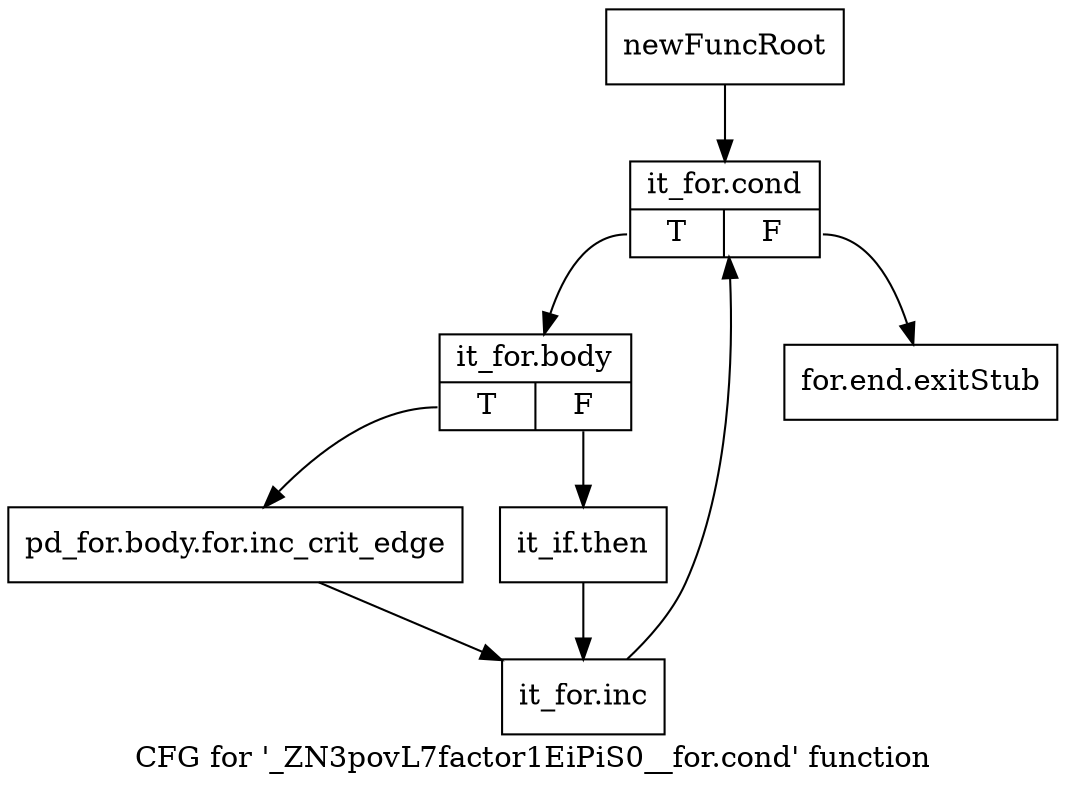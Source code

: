 digraph "CFG for '_ZN3povL7factor1EiPiS0__for.cond' function" {
	label="CFG for '_ZN3povL7factor1EiPiS0__for.cond' function";

	Node0x2a36d40 [shape=record,label="{newFuncRoot}"];
	Node0x2a36d40 -> Node0x2a36de0;
	Node0x2a36d90 [shape=record,label="{for.end.exitStub}"];
	Node0x2a36de0 [shape=record,label="{it_for.cond|{<s0>T|<s1>F}}"];
	Node0x2a36de0:s0 -> Node0x2a36e30;
	Node0x2a36de0:s1 -> Node0x2a36d90;
	Node0x2a36e30 [shape=record,label="{it_for.body|{<s0>T|<s1>F}}"];
	Node0x2a36e30:s0 -> Node0x2a36ed0;
	Node0x2a36e30:s1 -> Node0x2a36e80;
	Node0x2a36e80 [shape=record,label="{it_if.then}"];
	Node0x2a36e80 -> Node0x2a36f20;
	Node0x2a36ed0 [shape=record,label="{pd_for.body.for.inc_crit_edge}"];
	Node0x2a36ed0 -> Node0x2a36f20;
	Node0x2a36f20 [shape=record,label="{it_for.inc}"];
	Node0x2a36f20 -> Node0x2a36de0;
}
